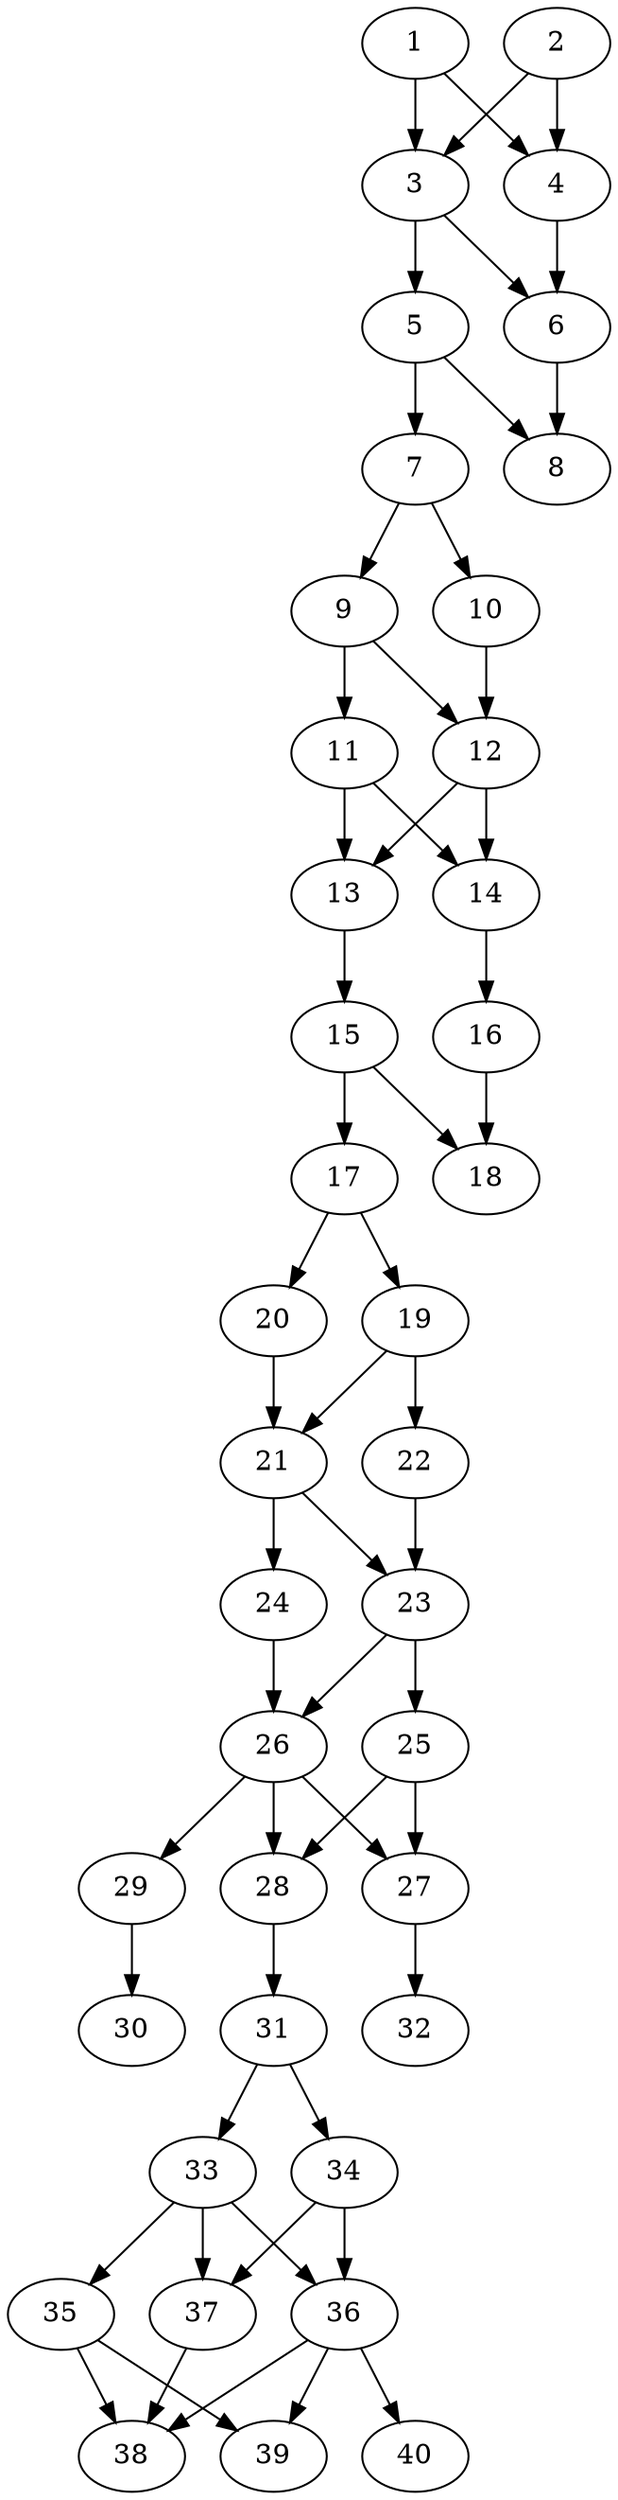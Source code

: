 // DAG automatically generated by daggen at Thu Oct  3 14:06:49 2019
// ./daggen --dot -n 40 --ccr 0.4 --fat 0.3 --regular 0.9 --density 0.7 --mindata 5242880 --maxdata 52428800 
digraph G {
  1 [size="87472640", alpha="0.15", expect_size="34989056"] 
  1 -> 3 [size ="34989056"]
  1 -> 4 [size ="34989056"]
  2 [size="88952320", alpha="0.08", expect_size="35580928"] 
  2 -> 3 [size ="35580928"]
  2 -> 4 [size ="35580928"]
  3 [size="73121280", alpha="0.13", expect_size="29248512"] 
  3 -> 5 [size ="29248512"]
  3 -> 6 [size ="29248512"]
  4 [size="84907520", alpha="0.14", expect_size="33963008"] 
  4 -> 6 [size ="33963008"]
  5 [size="97267200", alpha="0.02", expect_size="38906880"] 
  5 -> 7 [size ="38906880"]
  5 -> 8 [size ="38906880"]
  6 [size="102638080", alpha="0.10", expect_size="41055232"] 
  6 -> 8 [size ="41055232"]
  7 [size="105756160", alpha="0.11", expect_size="42302464"] 
  7 -> 9 [size ="42302464"]
  7 -> 10 [size ="42302464"]
  8 [size="129054720", alpha="0.12", expect_size="51621888"] 
  9 [size="17520640", alpha="0.05", expect_size="7008256"] 
  9 -> 11 [size ="7008256"]
  9 -> 12 [size ="7008256"]
  10 [size="83765760", alpha="0.02", expect_size="33506304"] 
  10 -> 12 [size ="33506304"]
  11 [size="70671360", alpha="0.14", expect_size="28268544"] 
  11 -> 13 [size ="28268544"]
  11 -> 14 [size ="28268544"]
  12 [size="42908160", alpha="0.00", expect_size="17163264"] 
  12 -> 13 [size ="17163264"]
  12 -> 14 [size ="17163264"]
  13 [size="92400640", alpha="0.18", expect_size="36960256"] 
  13 -> 15 [size ="36960256"]
  14 [size="52454400", alpha="0.05", expect_size="20981760"] 
  14 -> 16 [size ="20981760"]
  15 [size="14860800", alpha="0.00", expect_size="5944320"] 
  15 -> 17 [size ="5944320"]
  15 -> 18 [size ="5944320"]
  16 [size="25925120", alpha="0.04", expect_size="10370048"] 
  16 -> 18 [size ="10370048"]
  17 [size="82385920", alpha="0.11", expect_size="32954368"] 
  17 -> 19 [size ="32954368"]
  17 -> 20 [size ="32954368"]
  18 [size="29168640", alpha="0.03", expect_size="11667456"] 
  19 [size="98949120", alpha="0.16", expect_size="39579648"] 
  19 -> 21 [size ="39579648"]
  19 -> 22 [size ="39579648"]
  20 [size="127444480", alpha="0.18", expect_size="50977792"] 
  20 -> 21 [size ="50977792"]
  21 [size="22863360", alpha="0.13", expect_size="9145344"] 
  21 -> 23 [size ="9145344"]
  21 -> 24 [size ="9145344"]
  22 [size="103795200", alpha="0.00", expect_size="41518080"] 
  22 -> 23 [size ="41518080"]
  23 [size="105879040", alpha="0.18", expect_size="42351616"] 
  23 -> 25 [size ="42351616"]
  23 -> 26 [size ="42351616"]
  24 [size="91417600", alpha="0.08", expect_size="36567040"] 
  24 -> 26 [size ="36567040"]
  25 [size="121551360", alpha="0.12", expect_size="48620544"] 
  25 -> 27 [size ="48620544"]
  25 -> 28 [size ="48620544"]
  26 [size="122810880", alpha="0.11", expect_size="49124352"] 
  26 -> 27 [size ="49124352"]
  26 -> 28 [size ="49124352"]
  26 -> 29 [size ="49124352"]
  27 [size="26035200", alpha="0.06", expect_size="10414080"] 
  27 -> 32 [size ="10414080"]
  28 [size="90780160", alpha="0.00", expect_size="36312064"] 
  28 -> 31 [size ="36312064"]
  29 [size="106693120", alpha="0.16", expect_size="42677248"] 
  29 -> 30 [size ="42677248"]
  30 [size="82649600", alpha="0.03", expect_size="33059840"] 
  31 [size="70453760", alpha="0.00", expect_size="28181504"] 
  31 -> 33 [size ="28181504"]
  31 -> 34 [size ="28181504"]
  32 [size="26508800", alpha="0.03", expect_size="10603520"] 
  33 [size="26662400", alpha="0.18", expect_size="10664960"] 
  33 -> 35 [size ="10664960"]
  33 -> 36 [size ="10664960"]
  33 -> 37 [size ="10664960"]
  34 [size="130923520", alpha="0.00", expect_size="52369408"] 
  34 -> 36 [size ="52369408"]
  34 -> 37 [size ="52369408"]
  35 [size="57208320", alpha="0.03", expect_size="22883328"] 
  35 -> 38 [size ="22883328"]
  35 -> 39 [size ="22883328"]
  36 [size="125601280", alpha="0.08", expect_size="50240512"] 
  36 -> 38 [size ="50240512"]
  36 -> 39 [size ="50240512"]
  36 -> 40 [size ="50240512"]
  37 [size="71744000", alpha="0.04", expect_size="28697600"] 
  37 -> 38 [size ="28697600"]
  38 [size="106247680", alpha="0.04", expect_size="42499072"] 
  39 [size="109137920", alpha="0.17", expect_size="43655168"] 
  40 [size="84823040", alpha="0.11", expect_size="33929216"] 
}
